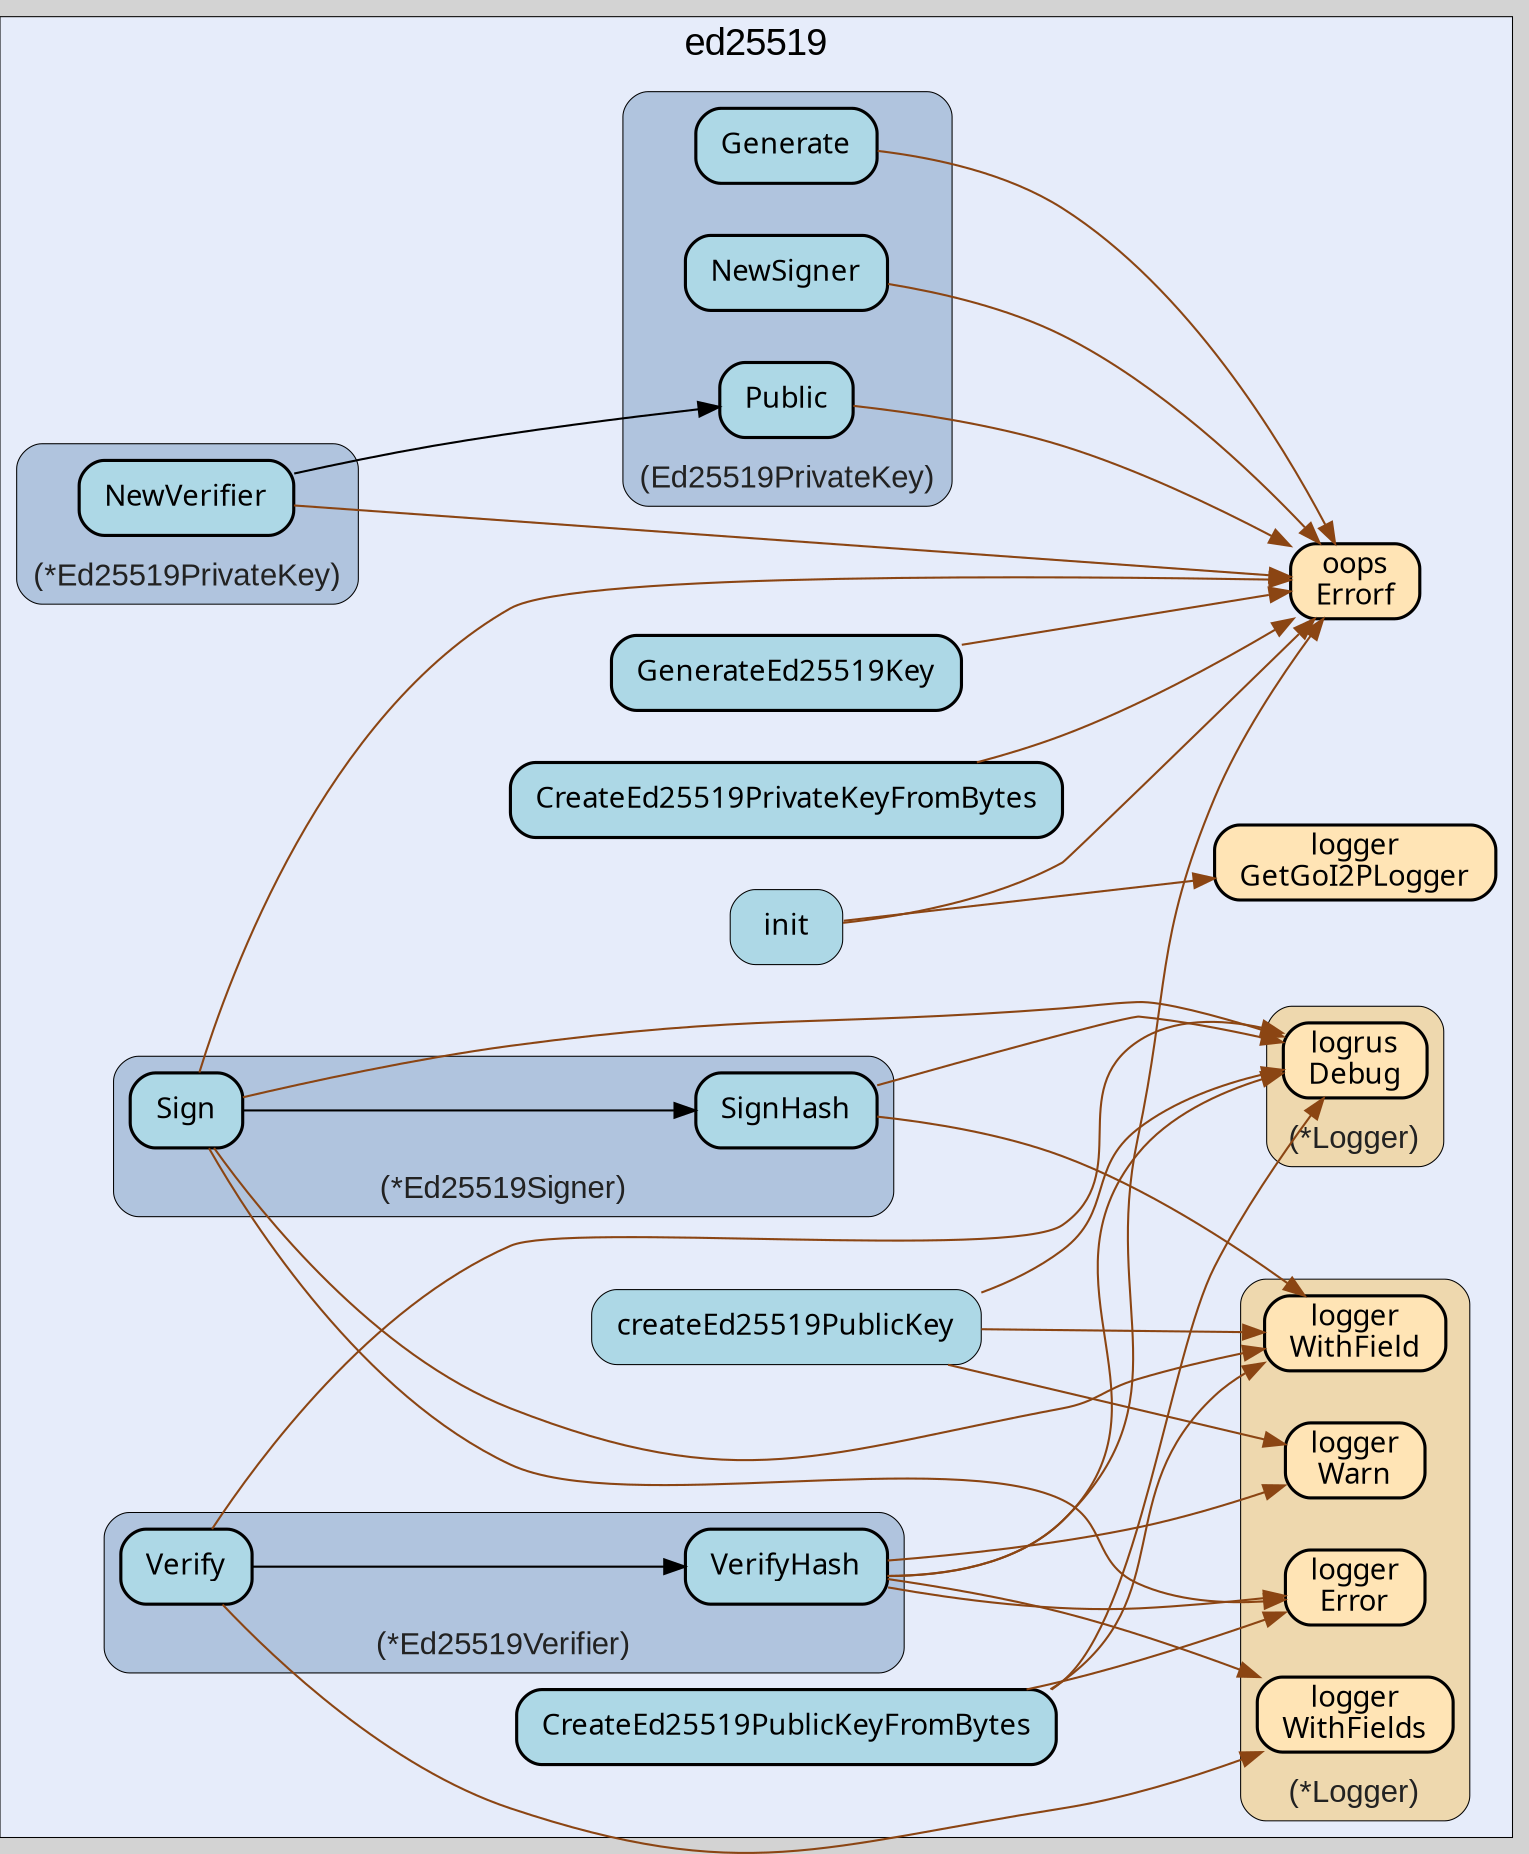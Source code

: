 digraph gocallvis {
    label="";
    labeljust="l";
    fontname="Arial";
    fontsize="14";
    rankdir="LR";
    bgcolor="lightgray";
    style="solid";
    penwidth="0.5";
    pad="0.0";
    nodesep="0.35";

    node [shape="box" style="filled,rounded" fillcolor="honeydew" fontname="Verdana" penwidth="1.0" margin="0.16,0.0"];
    edge [minlen="2"]

    subgraph "cluster_focus" {
        bgcolor="#e6ecfa";
label="ed25519";
labelloc="t";
labeljust="c";
fontsize="18";
        
        "github.com/samber/oops.Errorf" [ fillcolor="moccasin" label="oops\nErrorf" penwidth="1.5" tooltip="github.com/samber/oops.Errorf | defined in oops.go:34" ]
        "github.com/go-i2p/crypto/ed25519.GenerateEd25519Key" [ fillcolor="lightblue" label="GenerateEd25519Key" penwidth="1.5" tooltip="github.com/go-i2p/crypto/ed25519.GenerateEd25519Key | defined in utils.go:14\nat utils.go:17: calling [github.com/samber/oops.Errorf]" ]
        "github.com/go-i2p/crypto/ed25519.init" [ penwidth="0.5" tooltip="github.com/go-i2p/crypto/ed25519.init | defined in .:0\nat constants.go:10: calling [github.com/go-i2p/logger.GetGoI2PLogger]\nat constants.go:15: calling [github.com/samber/oops.Errorf]" fillcolor="lightblue" label="init" ]
        "github.com/go-i2p/logger.GetGoI2PLogger" [ label="logger\nGetGoI2PLogger" penwidth="1.5" tooltip="github.com/go-i2p/logger.GetGoI2PLogger | defined in log.go:120" fillcolor="moccasin" ]
        "github.com/go-i2p/crypto/ed25519.CreateEd25519PublicKeyFromBytes" [ fillcolor="lightblue" label="CreateEd25519PublicKeyFromBytes" penwidth="1.5" tooltip="github.com/go-i2p/crypto/ed25519.CreateEd25519PublicKeyFromBytes | defined in ed25519_public_key.go:46\nat ed25519_public_key.go:47: calling [(*github.com/go-i2p/logger.Logger).WithField]\nat ed25519_public_key.go:50: calling [(*github.com/go-i2p/logger.Logger).WithField]\nat ed25519_public_key.go:47: calling [(*github.com/sirupsen/logrus.Logger).Debug]\nat ed25519_public_key.go:55: calling [(*github.com/sirupsen/logrus.Logger).Debug]\nat ed25519_public_key.go:50: calling [(*github.com/go-i2p/logger.Logger).Error]" ]
        "github.com/go-i2p/crypto/ed25519.createEd25519PublicKey" [ penwidth="0.5" tooltip="github.com/go-i2p/crypto/ed25519.createEd25519PublicKey | defined in ed25519_public_key.go:33\nat ed25519_public_key.go:41: calling [(*github.com/go-i2p/logger.Logger).Warn]\nat ed25519_public_key.go:34: calling [(*github.com/go-i2p/logger.Logger).WithField]\nat ed25519_public_key.go:34: calling [(*github.com/sirupsen/logrus.Logger).Debug]\nat ed25519_public_key.go:39: calling [(*github.com/sirupsen/logrus.Logger).Debug]" fillcolor="lightblue" label="createEd25519PublicKey" ]
        "github.com/go-i2p/crypto/ed25519.CreateEd25519PrivateKeyFromBytes" [ fillcolor="lightblue" label="CreateEd25519PrivateKeyFromBytes" penwidth="1.5" tooltip="github.com/go-i2p/crypto/ed25519.CreateEd25519PrivateKeyFromBytes | defined in ed25519_private_key.go:74\nat ed25519_private_key.go:76: calling [github.com/samber/oops.Errorf]" ]
        
        subgraph "cluster_*github.com/go-i2p/crypto/ed25519.Ed25519PrivateKey" {
        labelloc="b";
style="rounded,filled";
label="(*Ed25519PrivateKey)";
tooltip="type: *github.com/go-i2p/crypto/ed25519.Ed25519PrivateKey";
penwidth="0.5";
fontsize="15";
fontcolor="#222222";
fillcolor="lightsteelblue";
        
        "(*github.com/go-i2p/crypto/ed25519.Ed25519PrivateKey).NewVerifier" [ fillcolor="lightblue" label="NewVerifier" penwidth="1.5" tooltip="(*github.com/go-i2p/crypto/ed25519.Ed25519PrivateKey).NewVerifier | defined in ed25519_private_key.go:15\nat ed25519_private_key.go:17: calling [github.com/samber/oops.Errorf]\nat ed25519_private_key.go:21: calling [github.com/samber/oops.Errorf]\nat ed25519_private_key.go:19: calling [(github.com/go-i2p/crypto/ed25519.Ed25519PrivateKey).Public]" ]
        
    }

        subgraph "cluster_*github.com/go-i2p/crypto/ed25519.Ed25519Signer" {
        style="rounded,filled";
fillcolor="lightsteelblue";
label="(*Ed25519Signer)";
penwidth="0.5";
fontsize="15";
tooltip="type: *github.com/go-i2p/crypto/ed25519.Ed25519Signer";
fontcolor="#222222";
labelloc="b";
        
        "(*github.com/go-i2p/crypto/ed25519.Ed25519Signer).Sign" [ fillcolor="lightblue" label="Sign" penwidth="1.5" tooltip="(*github.com/go-i2p/crypto/ed25519.Ed25519Signer).Sign | defined in ed25519_signer.go:14\nat ed25519_signer.go:23: calling [(*github.com/go-i2p/crypto/ed25519.Ed25519Signer).SignHash]\nat ed25519_signer.go:15: calling [(*github.com/sirupsen/logrus.Logger).Debug]\nat ed25519_signer.go:18: calling [(*github.com/go-i2p/logger.Logger).Error]\nat ed25519_signer.go:19: calling [github.com/samber/oops.Errorf]\nat ed25519_signer.go:15: calling [(*github.com/go-i2p/logger.Logger).WithField]" ]
        "(*github.com/go-i2p/crypto/ed25519.Ed25519Signer).SignHash" [ penwidth="1.5" tooltip="(*github.com/go-i2p/crypto/ed25519.Ed25519Signer).SignHash | defined in ed25519_signer.go:27\nat ed25519_signer.go:28: calling [(*github.com/go-i2p/logger.Logger).WithField]\nat ed25519_signer.go:30: calling [(*github.com/go-i2p/logger.Logger).WithField]\nat ed25519_signer.go:28: calling [(*github.com/sirupsen/logrus.Logger).Debug]\nat ed25519_signer.go:30: calling [(*github.com/sirupsen/logrus.Logger).Debug]" fillcolor="lightblue" label="SignHash" ]
        
    }

        subgraph "cluster_*github.com/go-i2p/crypto/ed25519.Ed25519Verifier" {
        labelloc="b";
style="rounded,filled";
fillcolor="lightsteelblue";
tooltip="type: *github.com/go-i2p/crypto/ed25519.Ed25519Verifier";
penwidth="0.5";
label="(*Ed25519Verifier)";
fontsize="15";
fontcolor="#222222";
        
        "(*github.com/go-i2p/crypto/ed25519.Ed25519Verifier).Verify" [ fillcolor="lightblue" label="Verify" penwidth="1.5" tooltip="(*github.com/go-i2p/crypto/ed25519.Ed25519Verifier).Verify | defined in ed25519_verifier.go:43\nat ed25519_verifier.go:50: calling [(*github.com/go-i2p/crypto/ed25519.Ed25519Verifier).VerifyHash]\nat ed25519_verifier.go:44: calling [(*github.com/go-i2p/logger.Logger).WithFields]\nat ed25519_verifier.go:47: calling [(*github.com/sirupsen/logrus.Logger).Debug]" ]
        "(*github.com/go-i2p/crypto/ed25519.Ed25519Verifier).VerifyHash" [ label="VerifyHash" penwidth="1.5" tooltip="(*github.com/go-i2p/crypto/ed25519.Ed25519Verifier).VerifyHash | defined in ed25519_verifier.go:16\nat ed25519_verifier.go:20: calling [(*github.com/sirupsen/logrus.Logger).Debug]\nat ed25519_verifier.go:38: calling [(*github.com/sirupsen/logrus.Logger).Debug]\nat ed25519_verifier.go:29: calling [github.com/samber/oops.Errorf]\nat ed25519_verifier.go:36: calling [github.com/samber/oops.Errorf]\nat ed25519_verifier.go:23: calling [(*github.com/go-i2p/logger.Logger).Error]\nat ed25519_verifier.go:28: calling [(*github.com/go-i2p/logger.Logger).Error]\nat ed25519_verifier.go:17: calling [(*github.com/go-i2p/logger.Logger).WithFields]\nat ed25519_verifier.go:35: calling [(*github.com/go-i2p/logger.Logger).Warn]" fillcolor="lightblue" ]
        
    }

        subgraph "cluster_*github.com/go-i2p/logger.Logger" {
        tooltip="type: *github.com/go-i2p/logger.Logger";
penwidth="0.5";
fontsize="15";
fontcolor="#222222";
labelloc="b";
style="rounded,filled";
fillcolor="wheat2";
label="(*Logger)";
        
        "(*github.com/go-i2p/logger.Logger).WithField" [ tooltip="(*github.com/go-i2p/logger.Logger).WithField | defined in log.go:54" fillcolor="moccasin" label="logger\nWithField" penwidth="1.5" ]
        "(*github.com/go-i2p/logger.Logger).Error" [ tooltip="(*github.com/go-i2p/logger.Logger).Error | defined in log.go:42" fillcolor="moccasin" label="logger\nError" penwidth="1.5" ]
        "(*github.com/go-i2p/logger.Logger).WithFields" [ fillcolor="moccasin" label="logger\nWithFields" penwidth="1.5" tooltip="(*github.com/go-i2p/logger.Logger).WithFields | defined in log.go:60" ]
        "(*github.com/go-i2p/logger.Logger).Warn" [ label="logger\nWarn" penwidth="1.5" tooltip="(*github.com/go-i2p/logger.Logger).Warn | defined in log.go:30" fillcolor="moccasin" ]
        
    }

        subgraph "cluster_*github.com/sirupsen/logrus.Logger" {
        labelloc="b";
style="rounded,filled";
fillcolor="wheat2";
label="(*Logger)";
tooltip="type: *github.com/sirupsen/logrus.Logger";
penwidth="0.5";
fontsize="15";
fontcolor="#222222";
        
        "(*github.com/sirupsen/logrus.Logger).Debug" [ fillcolor="moccasin" label="logrus\nDebug" penwidth="1.5" tooltip="(*github.com/sirupsen/logrus.Logger).Debug | defined in logger.go:221" ]
        
    }

        subgraph "cluster_github.com/go-i2p/crypto/ed25519.Ed25519PrivateKey" {
        labelloc="b";
style="rounded,filled";
fillcolor="lightsteelblue";
tooltip="type: github.com/go-i2p/crypto/ed25519.Ed25519PrivateKey";
penwidth="0.5";
fontsize="15";
label="(Ed25519PrivateKey)";
fontcolor="#222222";
        
        "(github.com/go-i2p/crypto/ed25519.Ed25519PrivateKey).Public" [ fillcolor="lightblue" label="Public" penwidth="1.5" tooltip="(github.com/go-i2p/crypto/ed25519.Ed25519PrivateKey).Public | defined in ed25519_private_key.go:62\nat ed25519_private_key.go:65: calling [github.com/samber/oops.Errorf]" ]
        "(github.com/go-i2p/crypto/ed25519.Ed25519PrivateKey).NewSigner" [ fillcolor="lightblue" label="NewSigner" penwidth="1.5" tooltip="(github.com/go-i2p/crypto/ed25519.Ed25519PrivateKey).NewSigner | defined in ed25519_private_key.go:40\nat ed25519_private_key.go:42: calling [github.com/samber/oops.Errorf]" ]
        "(github.com/go-i2p/crypto/ed25519.Ed25519PrivateKey).Generate" [ fillcolor="lightblue" label="Generate" penwidth="1.5" tooltip="(github.com/go-i2p/crypto/ed25519.Ed25519PrivateKey).Generate | defined in ed25519_private_key.go:51\nat ed25519_private_key.go:54: calling [github.com/samber/oops.Errorf]" ]
        
    }

    }

    "github.com/go-i2p/crypto/ed25519.CreateEd25519PublicKeyFromBytes" -> "(*github.com/go-i2p/logger.Logger).WithField" [ color="saddlebrown" tooltip="at ed25519_public_key.go:47: calling [(*github.com/go-i2p/logger.Logger).WithField]\nat ed25519_public_key.go:50: calling [(*github.com/go-i2p/logger.Logger).WithField]" ]
    "github.com/go-i2p/crypto/ed25519.GenerateEd25519Key" -> "github.com/samber/oops.Errorf" [ color="saddlebrown" tooltip="at utils.go:17: calling [github.com/samber/oops.Errorf]" ]
    "(*github.com/go-i2p/crypto/ed25519.Ed25519Verifier).Verify" -> "(*github.com/go-i2p/crypto/ed25519.Ed25519Verifier).VerifyHash" [ tooltip="at ed25519_verifier.go:50: calling [(*github.com/go-i2p/crypto/ed25519.Ed25519Verifier).VerifyHash]" ]
    "(*github.com/go-i2p/crypto/ed25519.Ed25519Signer).Sign" -> "(*github.com/go-i2p/crypto/ed25519.Ed25519Signer).SignHash" [ tooltip="at ed25519_signer.go:23: calling [(*github.com/go-i2p/crypto/ed25519.Ed25519Signer).SignHash]" ]
    "(github.com/go-i2p/crypto/ed25519.Ed25519PrivateKey).Public" -> "github.com/samber/oops.Errorf" [ color="saddlebrown" tooltip="at ed25519_private_key.go:65: calling [github.com/samber/oops.Errorf]" ]
    "github.com/go-i2p/crypto/ed25519.init" -> "github.com/go-i2p/logger.GetGoI2PLogger" [ color="saddlebrown" tooltip="at constants.go:10: calling [github.com/go-i2p/logger.GetGoI2PLogger]" ]
    "(*github.com/go-i2p/crypto/ed25519.Ed25519Verifier).Verify" -> "(*github.com/go-i2p/logger.Logger).WithFields" [ color="saddlebrown" tooltip="at ed25519_verifier.go:44: calling [(*github.com/go-i2p/logger.Logger).WithFields]" ]
    "github.com/go-i2p/crypto/ed25519.createEd25519PublicKey" -> "(*github.com/go-i2p/logger.Logger).Warn" [ color="saddlebrown" tooltip="at ed25519_public_key.go:41: calling [(*github.com/go-i2p/logger.Logger).Warn]" ]
    "(*github.com/go-i2p/crypto/ed25519.Ed25519Signer).Sign" -> "(*github.com/sirupsen/logrus.Logger).Debug" [ color="saddlebrown" tooltip="at ed25519_signer.go:15: calling [(*github.com/sirupsen/logrus.Logger).Debug]" ]
    "(*github.com/go-i2p/crypto/ed25519.Ed25519Signer).SignHash" -> "(*github.com/go-i2p/logger.Logger).WithField" [ tooltip="at ed25519_signer.go:28: calling [(*github.com/go-i2p/logger.Logger).WithField]\nat ed25519_signer.go:30: calling [(*github.com/go-i2p/logger.Logger).WithField]" color="saddlebrown" ]
    "(*github.com/go-i2p/crypto/ed25519.Ed25519Signer).SignHash" -> "(*github.com/sirupsen/logrus.Logger).Debug" [ tooltip="at ed25519_signer.go:28: calling [(*github.com/sirupsen/logrus.Logger).Debug]\nat ed25519_signer.go:30: calling [(*github.com/sirupsen/logrus.Logger).Debug]" color="saddlebrown" ]
    "(*github.com/go-i2p/crypto/ed25519.Ed25519PrivateKey).NewVerifier" -> "github.com/samber/oops.Errorf" [ color="saddlebrown" tooltip="at ed25519_private_key.go:17: calling [github.com/samber/oops.Errorf]\nat ed25519_private_key.go:21: calling [github.com/samber/oops.Errorf]" ]
    "(*github.com/go-i2p/crypto/ed25519.Ed25519Verifier).Verify" -> "(*github.com/sirupsen/logrus.Logger).Debug" [ color="saddlebrown" tooltip="at ed25519_verifier.go:47: calling [(*github.com/sirupsen/logrus.Logger).Debug]" ]
    "github.com/go-i2p/crypto/ed25519.CreateEd25519PrivateKeyFromBytes" -> "github.com/samber/oops.Errorf" [ color="saddlebrown" tooltip="at ed25519_private_key.go:76: calling [github.com/samber/oops.Errorf]" ]
    "(*github.com/go-i2p/crypto/ed25519.Ed25519Verifier).VerifyHash" -> "(*github.com/sirupsen/logrus.Logger).Debug" [ color="saddlebrown" tooltip="at ed25519_verifier.go:20: calling [(*github.com/sirupsen/logrus.Logger).Debug]\nat ed25519_verifier.go:38: calling [(*github.com/sirupsen/logrus.Logger).Debug]" ]
    "(*github.com/go-i2p/crypto/ed25519.Ed25519Verifier).VerifyHash" -> "github.com/samber/oops.Errorf" [ color="saddlebrown" tooltip="at ed25519_verifier.go:29: calling [github.com/samber/oops.Errorf]\nat ed25519_verifier.go:36: calling [github.com/samber/oops.Errorf]" ]
    "(*github.com/go-i2p/crypto/ed25519.Ed25519Signer).Sign" -> "(*github.com/go-i2p/logger.Logger).Error" [ color="saddlebrown" tooltip="at ed25519_signer.go:18: calling [(*github.com/go-i2p/logger.Logger).Error]" ]
    "(*github.com/go-i2p/crypto/ed25519.Ed25519Signer).Sign" -> "github.com/samber/oops.Errorf" [ color="saddlebrown" tooltip="at ed25519_signer.go:19: calling [github.com/samber/oops.Errorf]" ]
    "github.com/go-i2p/crypto/ed25519.CreateEd25519PublicKeyFromBytes" -> "(*github.com/sirupsen/logrus.Logger).Debug" [ color="saddlebrown" tooltip="at ed25519_public_key.go:47: calling [(*github.com/sirupsen/logrus.Logger).Debug]\nat ed25519_public_key.go:55: calling [(*github.com/sirupsen/logrus.Logger).Debug]" ]
    "(*github.com/go-i2p/crypto/ed25519.Ed25519Verifier).VerifyHash" -> "(*github.com/go-i2p/logger.Logger).Error" [ color="saddlebrown" tooltip="at ed25519_verifier.go:23: calling [(*github.com/go-i2p/logger.Logger).Error]\nat ed25519_verifier.go:28: calling [(*github.com/go-i2p/logger.Logger).Error]" ]
    "github.com/go-i2p/crypto/ed25519.createEd25519PublicKey" -> "(*github.com/go-i2p/logger.Logger).WithField" [ color="saddlebrown" tooltip="at ed25519_public_key.go:34: calling [(*github.com/go-i2p/logger.Logger).WithField]" ]
    "(*github.com/go-i2p/crypto/ed25519.Ed25519Signer).Sign" -> "(*github.com/go-i2p/logger.Logger).WithField" [ color="saddlebrown" tooltip="at ed25519_signer.go:15: calling [(*github.com/go-i2p/logger.Logger).WithField]" ]
    "(*github.com/go-i2p/crypto/ed25519.Ed25519PrivateKey).NewVerifier" -> "(github.com/go-i2p/crypto/ed25519.Ed25519PrivateKey).Public" [ tooltip="at ed25519_private_key.go:19: calling [(github.com/go-i2p/crypto/ed25519.Ed25519PrivateKey).Public]" ]
    "github.com/go-i2p/crypto/ed25519.init" -> "github.com/samber/oops.Errorf" [ color="saddlebrown" tooltip="at constants.go:15: calling [github.com/samber/oops.Errorf]" ]
    "(*github.com/go-i2p/crypto/ed25519.Ed25519Verifier).VerifyHash" -> "(*github.com/go-i2p/logger.Logger).WithFields" [ color="saddlebrown" tooltip="at ed25519_verifier.go:17: calling [(*github.com/go-i2p/logger.Logger).WithFields]" ]
    "(github.com/go-i2p/crypto/ed25519.Ed25519PrivateKey).NewSigner" -> "github.com/samber/oops.Errorf" [ color="saddlebrown" tooltip="at ed25519_private_key.go:42: calling [github.com/samber/oops.Errorf]" ]
    "(github.com/go-i2p/crypto/ed25519.Ed25519PrivateKey).Generate" -> "github.com/samber/oops.Errorf" [ color="saddlebrown" tooltip="at ed25519_private_key.go:54: calling [github.com/samber/oops.Errorf]" ]
    "github.com/go-i2p/crypto/ed25519.createEd25519PublicKey" -> "(*github.com/sirupsen/logrus.Logger).Debug" [ tooltip="at ed25519_public_key.go:34: calling [(*github.com/sirupsen/logrus.Logger).Debug]\nat ed25519_public_key.go:39: calling [(*github.com/sirupsen/logrus.Logger).Debug]" color="saddlebrown" ]
    "github.com/go-i2p/crypto/ed25519.CreateEd25519PublicKeyFromBytes" -> "(*github.com/go-i2p/logger.Logger).Error" [ tooltip="at ed25519_public_key.go:50: calling [(*github.com/go-i2p/logger.Logger).Error]" color="saddlebrown" ]
    "(*github.com/go-i2p/crypto/ed25519.Ed25519Verifier).VerifyHash" -> "(*github.com/go-i2p/logger.Logger).Warn" [ color="saddlebrown" tooltip="at ed25519_verifier.go:35: calling [(*github.com/go-i2p/logger.Logger).Warn]" ]
}
